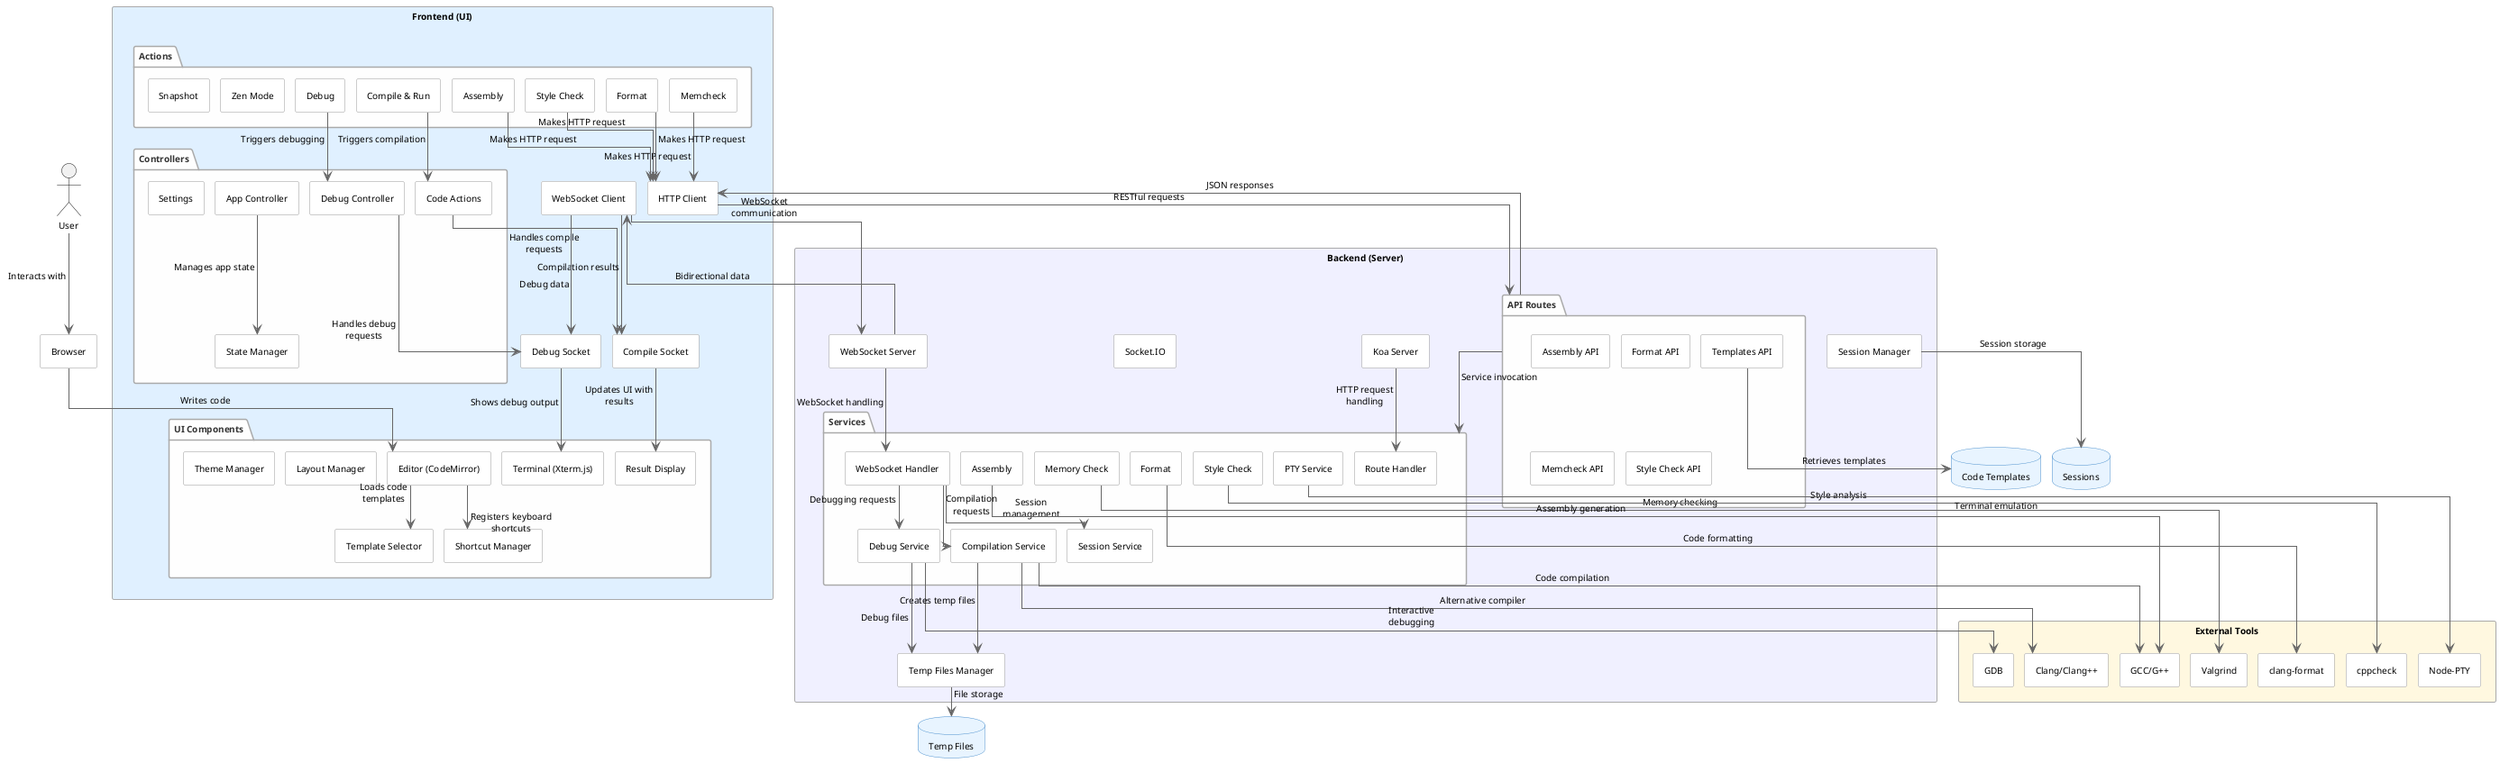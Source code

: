 @startuml Architecture

' Layout configuration
skinparam backgroundColor white
skinparam shadowing false
skinparam nodesep 12
skinparam ranksep 18
skinparam padding 2
skinparam defaultFontName Arial
skinparam defaultFontSize 10
skinparam componentStyle rectangle
skinparam linetype ortho
skinparam arrowColor #666666
skinparam maxMessageSize 100
skinparam wrapWidth 150
skinparam roundCorner 4

' Component styling
skinparam rectangle {
  BackgroundColor #F8F8F8
  BorderColor #CCCCCC
}

skinparam package {
  BackgroundColor #FEFEFE
  BorderColor #AAAAAA
  FontColor #333333
  FontStyle bold
}

skinparam component {
  BackgroundColor #FFFFFF
  BorderColor #999999
}

skinparam database {
  BackgroundColor #E8F4FF
  BorderColor #4A8FCC
}

' Main actors and components
actor "User" as User
component "Browser" as Browser

' Frontend UI layer - Enhanced to match project structure
rectangle "Frontend (UI)" #E0F0FF {
  ' Core UI components - Based on actual frontend/ts files
  package "UI Components" {
    component "Editor (CodeMirror)" as Editor
    component "Terminal (Xterm.js)" as Terminal
    component "Result Display" as Display
    component "Layout Manager" as LayoutMgr
    component "Theme Manager" as ThemesMgr
    component "Template Selector" as TemplateSelector
    component "Shortcut Manager" as ShortcutMgr
  }
  
  ' User actions - Based on handlers.ts
  package "Actions" {
    component "Compile & Run" as CompileAction
    component "Memcheck" as MemcheckAction
    component "Format" as FormatAction
    component "Style Check" as StyleCheckAction
    component "Assembly" as AssemblyAction
    component "Debug" as DebugAction
    component "Zen Mode" as ZenModeAction
    component "Snapshot" as SnapshotAction
  }
  
  ' Client-side controllers
  package "Controllers" {
    component "App Controller" as AppController
    component "Code Actions" as CodeActionsController
    component "Debug Controller" as DebugController
    component "Settings" as SettingsController
    component "State Manager" as StateManager
  }
  
  ' Communication layer - Based on actual socket files
  component "WebSocket Client" as WSClient
  component "Compile Socket" as CompileSocketMgr
  component "Debug Socket" as DebugSocketMgr
  component "HTTP Client" as HTTPClient
}

' Backend layer - Enhanced to match project structure
rectangle "Backend (Server)" #F0F0FF {
  component "Koa Server" as Koa
  component "WebSocket Server" as WSServer
  component "Socket.IO" as SocketIO
  
  ' API Routes - Based on backend/src/routes
  package "API Routes" as ApiRoutes {
    component "Assembly API" as AssemblyAPI
    component "Format API" as FormatAPI
    component "Memcheck API" as MemcheckAPI
    component "Style Check API" as StyleAPI
    component "Templates API" as TemplatesAPI
  }
  
  ' Services - Based on backend/src/utils and backend/src/ws
  package "Services" {
    component "Compilation Service" as CompileService
    component "WebSocket Handler" as WSHandler
    component "Route Handler" as RouteHandler
    component "Session Service" as SessionService
    component "Debug Service" as DebugService
    component "Memory Check" as MemcheckService
    component "Format" as FormatService
    component "Style Check" as StyleService
    component "Assembly" as AssemblyService
    component "PTY Service" as PTYService
  }
  
  component "Session Manager" as SessionMgr
  component "Temp Files Manager" as TempMgr
}

' External Tools - More accurately represented
rectangle "External Tools" #FFF8E0 {
  component "GCC/G++" as GCC
  component "Clang/Clang++" as Clang
  component "Valgrind" as Valgrind
  component "clang-format" as ClangFormat
  component "cppcheck" as Cppcheck
  component "GDB" as GDB
  component "Node-PTY" as NodePTY
}

' Databases and storage
database "Temp Files" as TempFiles
database "Sessions" as Sessions
database "Code Templates" as Templates

' Key relationships - Enhanced to show more accurate flows
' User interaction
User --> Browser : Interacts with
Browser --> Editor : Writes code

' Frontend key connections
AppController --> StateManager : Manages app state
CodeActionsController --> CompileSocketMgr : Handles compile requests
DebugController --> DebugSocketMgr : Handles debug requests
Editor --> ShortcutMgr : Registers keyboard shortcuts
Editor --> TemplateSelector : Loads code templates

' Action flows
CompileAction --> CodeActionsController : Triggers compilation
DebugAction --> DebugController : Triggers debugging
MemcheckAction --> HTTPClient : Makes HTTP request
FormatAction --> HTTPClient : Makes HTTP request
StyleCheckAction --> HTTPClient : Makes HTTP request
AssemblyAction --> HTTPClient : Makes HTTP request

' Frontend to backend
WSClient --> WSServer : WebSocket communication
WSServer --> WSClient : Bidirectional data
HTTPClient --> ApiRoutes : RESTful requests
ApiRoutes --> HTTPClient : JSON responses

' Backend routing
Koa --> RouteHandler : HTTP request handling
WSServer --> WSHandler : WebSocket handling
ApiRoutes --> Services : Service invocation
WSHandler --> CompileService : Compilation requests
WSHandler --> DebugService : Debugging requests
WSHandler --> SessionService : Session management

' Services to external tools
CompileService --> GCC : Code compilation
CompileService --> Clang : Alternative compiler
DebugService --> GDB : Interactive debugging
MemcheckService --> Valgrind : Memory checking
FormatService --> ClangFormat : Code formatting
StyleService --> Cppcheck : Style analysis
AssemblyService --> GCC : Assembly generation
PTYService --> NodePTY : Terminal emulation

' File and resource management
CompileService --> TempMgr : Creates temp files
DebugService --> TempMgr : Debug files
TempMgr --> TempFiles : File storage
SessionMgr --> Sessions : Session storage
TemplatesAPI --> Templates : Retrieves templates

' Results flow back to frontend
WSClient --> CompileSocketMgr : Compilation results
WSClient --> DebugSocketMgr : Debug data
CompileSocketMgr --> Display : Updates UI with results
DebugSocketMgr --> Terminal : Shows debug output

@enduml